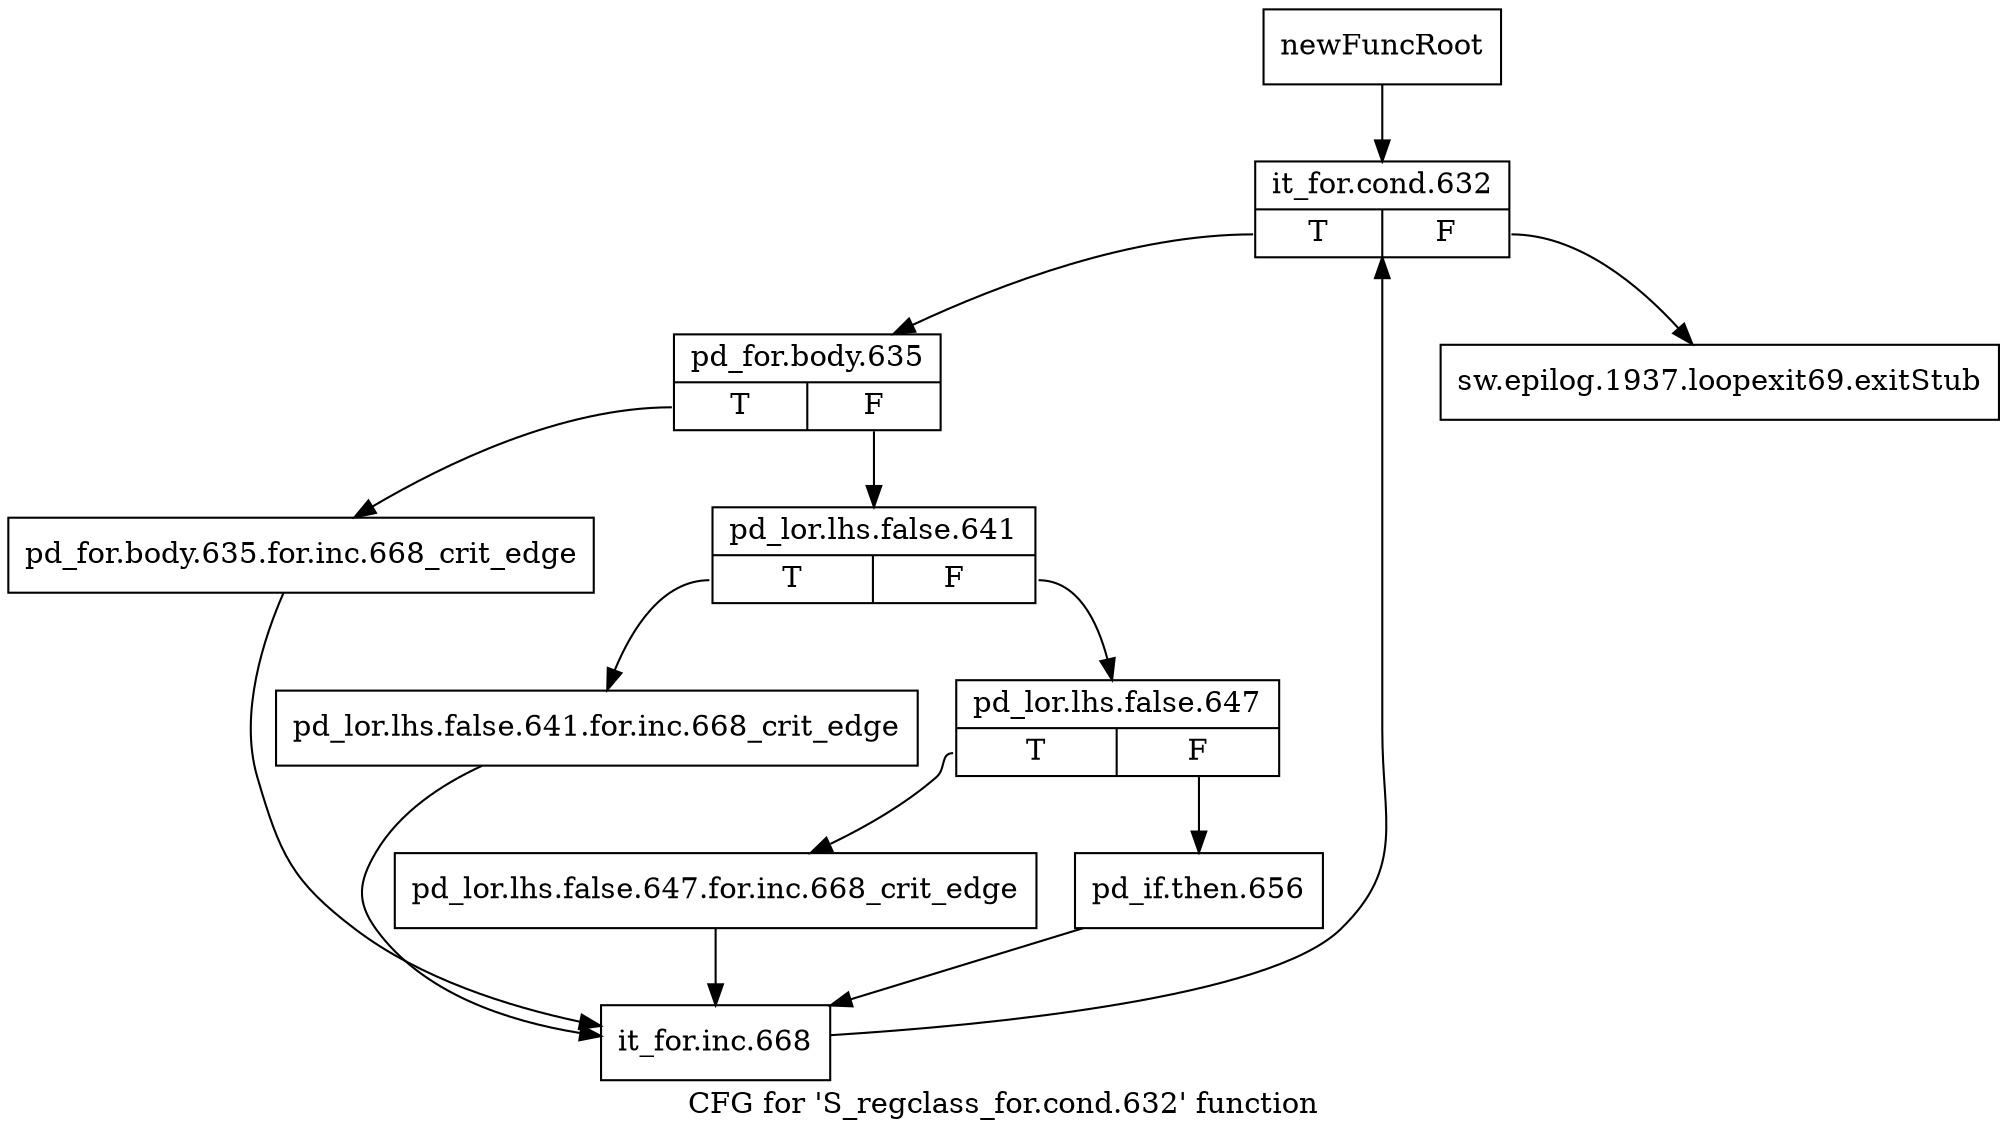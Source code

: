 digraph "CFG for 'S_regclass_for.cond.632' function" {
	label="CFG for 'S_regclass_for.cond.632' function";

	Node0x520e9e0 [shape=record,label="{newFuncRoot}"];
	Node0x520e9e0 -> Node0x520ea80;
	Node0x520ea30 [shape=record,label="{sw.epilog.1937.loopexit69.exitStub}"];
	Node0x520ea80 [shape=record,label="{it_for.cond.632|{<s0>T|<s1>F}}"];
	Node0x520ea80:s0 -> Node0x520ead0;
	Node0x520ea80:s1 -> Node0x520ea30;
	Node0x520ead0 [shape=record,label="{pd_for.body.635|{<s0>T|<s1>F}}"];
	Node0x520ead0:s0 -> Node0x520ecb0;
	Node0x520ead0:s1 -> Node0x520eb20;
	Node0x520eb20 [shape=record,label="{pd_lor.lhs.false.641|{<s0>T|<s1>F}}"];
	Node0x520eb20:s0 -> Node0x520ec60;
	Node0x520eb20:s1 -> Node0x520eb70;
	Node0x520eb70 [shape=record,label="{pd_lor.lhs.false.647|{<s0>T|<s1>F}}"];
	Node0x520eb70:s0 -> Node0x520ec10;
	Node0x520eb70:s1 -> Node0x520ebc0;
	Node0x520ebc0 [shape=record,label="{pd_if.then.656}"];
	Node0x520ebc0 -> Node0x520ed00;
	Node0x520ec10 [shape=record,label="{pd_lor.lhs.false.647.for.inc.668_crit_edge}"];
	Node0x520ec10 -> Node0x520ed00;
	Node0x520ec60 [shape=record,label="{pd_lor.lhs.false.641.for.inc.668_crit_edge}"];
	Node0x520ec60 -> Node0x520ed00;
	Node0x520ecb0 [shape=record,label="{pd_for.body.635.for.inc.668_crit_edge}"];
	Node0x520ecb0 -> Node0x520ed00;
	Node0x520ed00 [shape=record,label="{it_for.inc.668}"];
	Node0x520ed00 -> Node0x520ea80;
}
